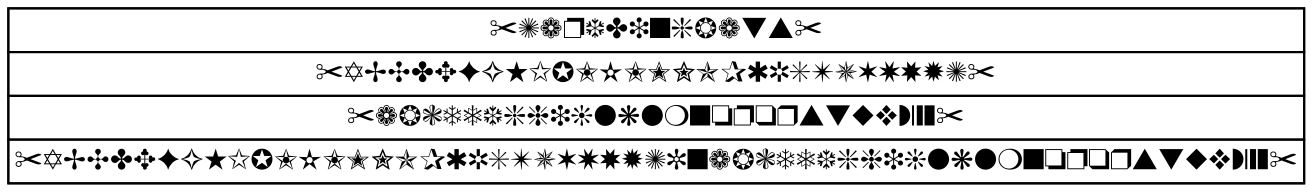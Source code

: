 graph{

35[ fontname="ZapfDingbats" shape=box width=0 height=0 margin="0,0"
	label=<<TABLE BORDER="0" CELLBORDER="1" CELLSPACING="0">
	<TR><TD>"ZapfDingbats"</TD></TR>
	<TR><TD>"ABCDEFGHIJLKLMNOPQRSTUVWXYZ"</TD></TR>
	<TR><TD>"abcdefghijlklmnopqrstuvwxyz"</TD></TR>
	<TR><TD>"ABCDEFGHIJLKLMNOPQRSTUVWXYZ\nabcdefghijlklmnopqrstuvwxyz"</TD></TR>
	</TABLE>>];

}
